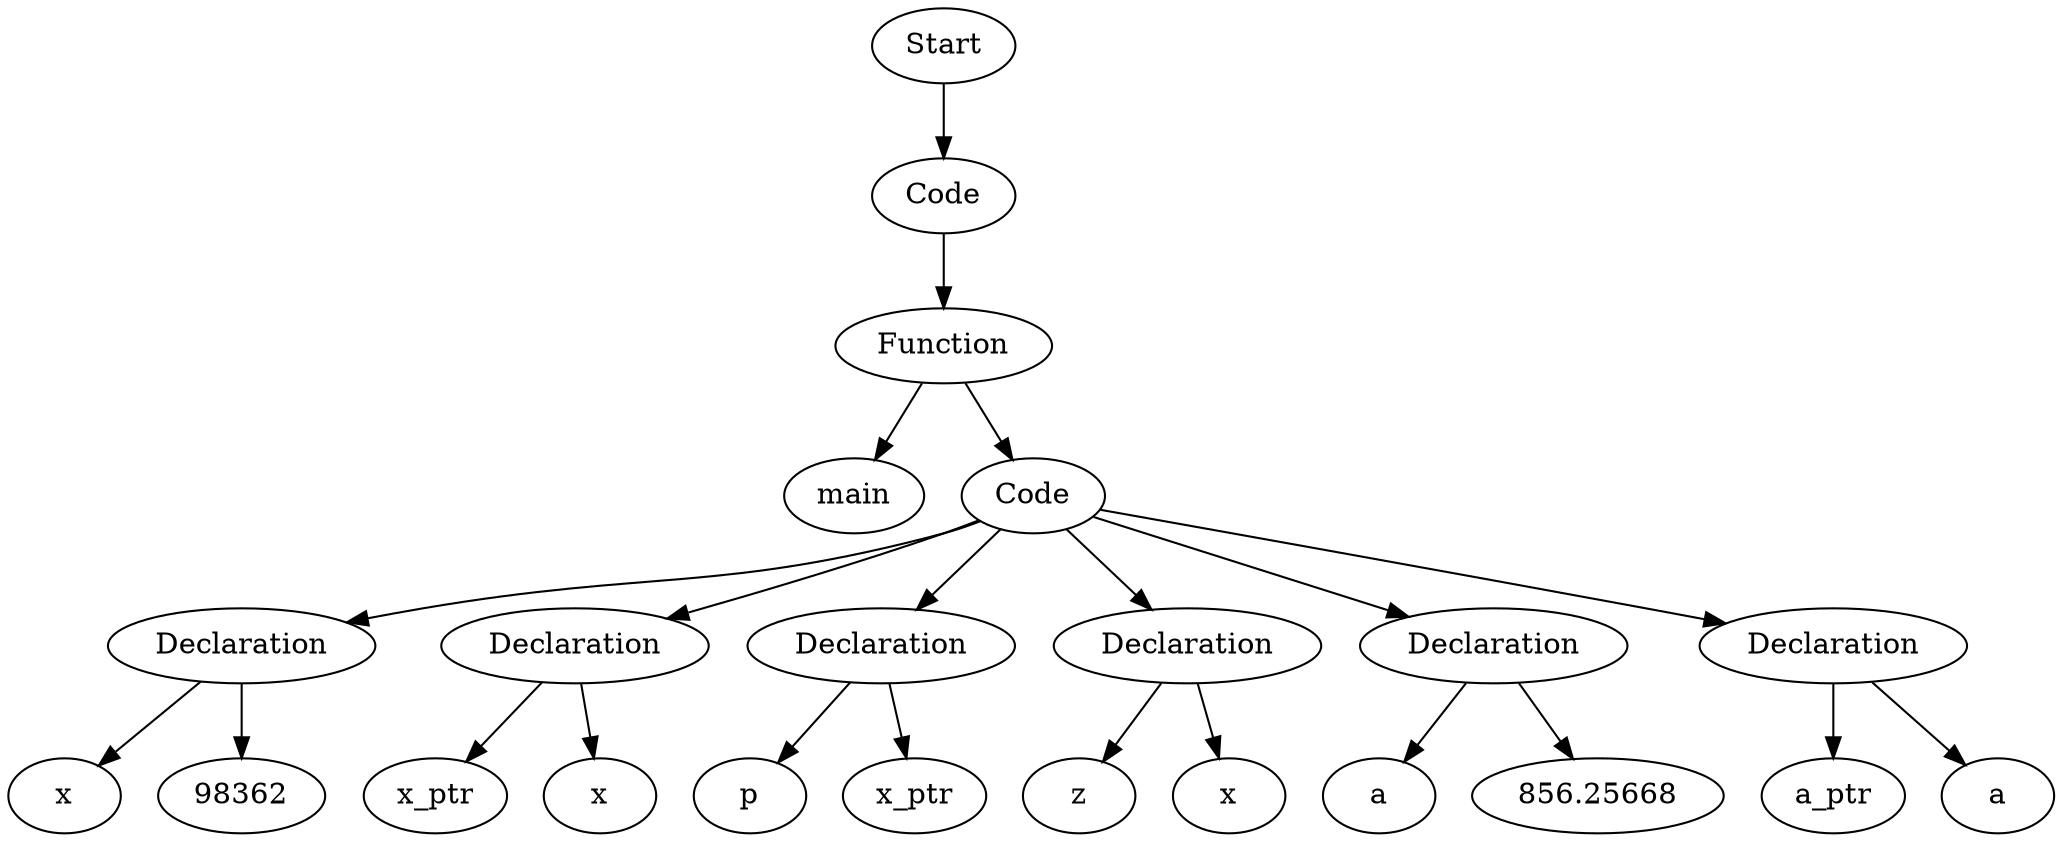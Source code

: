 digraph AST {
  "131430722023680" [label="Start"];
  "131430722023680" -> "131430721627872";
  "131430721627872" [label="Code"];
  "131430721627872" -> "131430721626096";
  "131430721626096" [label="Function"];
  "131430721626096" -> "131430722153648";
  "131430721626096" -> "131430722148608";
  "131430722153648" [label="main"];
  "131430722148608" [label="Code"];
  "131430722148608" -> "131430722151776";
  "131430722148608" -> "131430722152688";
  "131430722148608" -> "131430722149472";
  "131430722148608" -> "131430722150384";
  "131430722148608" -> "131430722148320";
  "131430722148608" -> "131430722143760";
  "131430722151776" [label="Declaration"];
  "131430722151776" -> "131430722148752";
  "131430722151776" -> "131430722152544";
  "131430722148752" [label="x"];
  "131430722152544" [label="98362"];
  "131430722152688" [label="Declaration"];
  "131430722152688" -> "131430722153216";
  "131430722152688" -> "131430722147840";
  "131430722153216" [label="x_ptr"];
  "131430722147840" [label="x"];
  "131430722149472" [label="Declaration"];
  "131430722149472" -> "131430722152208";
  "131430722149472" -> "131430722150048";
  "131430722152208" [label="p"];
  "131430722150048" [label="x_ptr"];
  "131430722150384" [label="Declaration"];
  "131430722150384" -> "131430722149808";
  "131430722150384" -> "131430722147360";
  "131430722149808" [label="z"];
  "131430722147360" [label="x"];
  "131430722148320" [label="Declaration"];
  "131430722148320" -> "131430722148032";
  "131430722148320" -> "131430722151248";
  "131430722148032" [label="a"];
  "131430722151248" [label="856.25668"];
  "131430722143760" [label="Declaration"];
  "131430722143760" -> "131430722143184";
  "131430722143760" -> "131430722147072";
  "131430722143184" [label="a_ptr"];
  "131430722147072" [label="a"];
}
